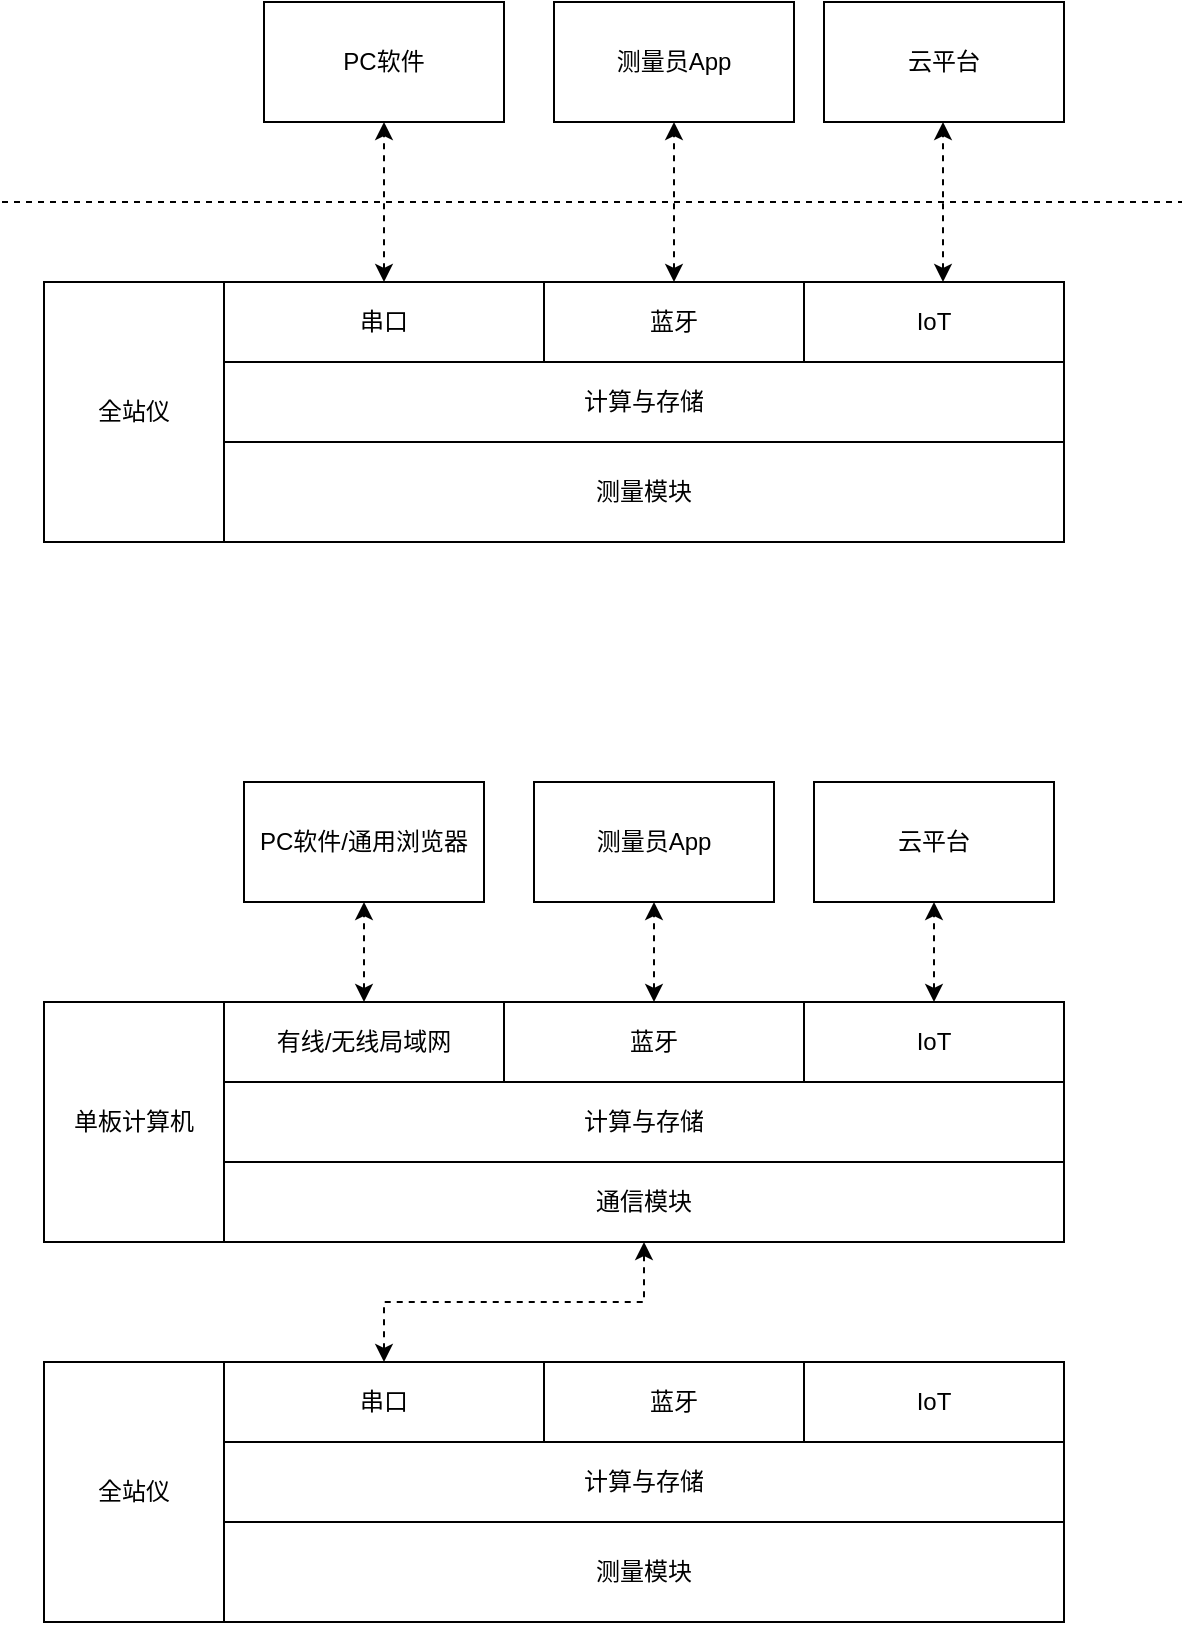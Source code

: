 <mxfile version="14.5.10" type="github">
  <diagram id="sQkdli30m8NRGwkvhZA2" name="Page-1">
    <mxGraphModel dx="762" dy="485" grid="1" gridSize="10" guides="1" tooltips="1" connect="1" arrows="1" fold="1" page="1" pageScale="1" pageWidth="827" pageHeight="1169" math="0" shadow="0">
      <root>
        <mxCell id="0" />
        <mxCell id="1" parent="0" />
        <mxCell id="6m5tojyaJkBsCokPBMDN-2" value="测量模块" style="rounded=0;whiteSpace=wrap;html=1;" vertex="1" parent="1">
          <mxGeometry x="230" y="380" width="420" height="50" as="geometry" />
        </mxCell>
        <mxCell id="6m5tojyaJkBsCokPBMDN-3" value="计算与存储" style="rounded=0;whiteSpace=wrap;html=1;" vertex="1" parent="1">
          <mxGeometry x="230" y="340" width="420" height="40" as="geometry" />
        </mxCell>
        <mxCell id="6m5tojyaJkBsCokPBMDN-4" value="&lt;div&gt;串口&lt;/div&gt;" style="rounded=0;whiteSpace=wrap;html=1;" vertex="1" parent="1">
          <mxGeometry x="230" y="300" width="160" height="40" as="geometry" />
        </mxCell>
        <mxCell id="6m5tojyaJkBsCokPBMDN-5" value="蓝牙" style="rounded=0;whiteSpace=wrap;html=1;" vertex="1" parent="1">
          <mxGeometry x="390" y="300" width="130" height="40" as="geometry" />
        </mxCell>
        <mxCell id="6m5tojyaJkBsCokPBMDN-6" value="全站仪" style="rounded=0;whiteSpace=wrap;html=1;" vertex="1" parent="1">
          <mxGeometry x="140" y="300" width="90" height="130" as="geometry" />
        </mxCell>
        <mxCell id="6m5tojyaJkBsCokPBMDN-7" value="&lt;div&gt;测量员App&lt;/div&gt;" style="rounded=0;whiteSpace=wrap;html=1;" vertex="1" parent="1">
          <mxGeometry x="395" y="160" width="120" height="60" as="geometry" />
        </mxCell>
        <mxCell id="6m5tojyaJkBsCokPBMDN-8" value="PC软件" style="rounded=0;whiteSpace=wrap;html=1;" vertex="1" parent="1">
          <mxGeometry x="250" y="160" width="120" height="60" as="geometry" />
        </mxCell>
        <mxCell id="6m5tojyaJkBsCokPBMDN-9" value="" style="endArrow=classic;startArrow=classic;html=1;entryX=0.5;entryY=1;entryDx=0;entryDy=0;exitX=0.5;exitY=0;exitDx=0;exitDy=0;dashed=1;" edge="1" parent="1" source="6m5tojyaJkBsCokPBMDN-4" target="6m5tojyaJkBsCokPBMDN-8">
          <mxGeometry width="50" height="50" relative="1" as="geometry">
            <mxPoint x="290" y="280" as="sourcePoint" />
            <mxPoint x="340" y="230" as="targetPoint" />
          </mxGeometry>
        </mxCell>
        <mxCell id="6m5tojyaJkBsCokPBMDN-10" value="" style="endArrow=classic;startArrow=classic;html=1;entryX=0.5;entryY=1;entryDx=0;entryDy=0;exitX=0.5;exitY=0;exitDx=0;exitDy=0;dashed=1;" edge="1" parent="1" source="6m5tojyaJkBsCokPBMDN-5" target="6m5tojyaJkBsCokPBMDN-7">
          <mxGeometry width="50" height="50" relative="1" as="geometry">
            <mxPoint x="580" y="290" as="sourcePoint" />
            <mxPoint x="630" y="240" as="targetPoint" />
          </mxGeometry>
        </mxCell>
        <mxCell id="6m5tojyaJkBsCokPBMDN-11" value="" style="endArrow=none;html=1;dashed=1;" edge="1" parent="1">
          <mxGeometry width="50" height="50" relative="1" as="geometry">
            <mxPoint x="119" y="260" as="sourcePoint" />
            <mxPoint x="709" y="260" as="targetPoint" />
          </mxGeometry>
        </mxCell>
        <mxCell id="6m5tojyaJkBsCokPBMDN-12" value="IoT" style="rounded=0;whiteSpace=wrap;html=1;" vertex="1" parent="1">
          <mxGeometry x="520" y="300" width="130" height="40" as="geometry" />
        </mxCell>
        <mxCell id="6m5tojyaJkBsCokPBMDN-13" value="云平台" style="rounded=0;whiteSpace=wrap;html=1;" vertex="1" parent="1">
          <mxGeometry x="530" y="160" width="120" height="60" as="geometry" />
        </mxCell>
        <mxCell id="6m5tojyaJkBsCokPBMDN-14" value="" style="endArrow=classic;startArrow=classic;html=1;entryX=0.5;entryY=1;entryDx=0;entryDy=0;exitX=0.5;exitY=0;exitDx=0;exitDy=0;dashed=1;" edge="1" parent="1">
          <mxGeometry width="50" height="50" relative="1" as="geometry">
            <mxPoint x="589.5" y="300" as="sourcePoint" />
            <mxPoint x="589.5" y="220" as="targetPoint" />
          </mxGeometry>
        </mxCell>
        <mxCell id="6m5tojyaJkBsCokPBMDN-15" value="测量模块" style="rounded=0;whiteSpace=wrap;html=1;" vertex="1" parent="1">
          <mxGeometry x="230" y="920" width="420" height="50" as="geometry" />
        </mxCell>
        <mxCell id="6m5tojyaJkBsCokPBMDN-16" value="计算与存储" style="rounded=0;whiteSpace=wrap;html=1;" vertex="1" parent="1">
          <mxGeometry x="230" y="880" width="420" height="40" as="geometry" />
        </mxCell>
        <mxCell id="6m5tojyaJkBsCokPBMDN-28" style="edgeStyle=orthogonalEdgeStyle;rounded=0;orthogonalLoop=1;jettySize=auto;html=1;entryX=0.5;entryY=1;entryDx=0;entryDy=0;dashed=1;startArrow=classic;startFill=1;" edge="1" parent="1" source="6m5tojyaJkBsCokPBMDN-17" target="6m5tojyaJkBsCokPBMDN-21">
          <mxGeometry relative="1" as="geometry" />
        </mxCell>
        <mxCell id="6m5tojyaJkBsCokPBMDN-17" value="&lt;div&gt;串口&lt;/div&gt;" style="rounded=0;whiteSpace=wrap;html=1;" vertex="1" parent="1">
          <mxGeometry x="230" y="840" width="160" height="40" as="geometry" />
        </mxCell>
        <mxCell id="6m5tojyaJkBsCokPBMDN-18" value="蓝牙" style="rounded=0;whiteSpace=wrap;html=1;" vertex="1" parent="1">
          <mxGeometry x="390" y="840" width="130" height="40" as="geometry" />
        </mxCell>
        <mxCell id="6m5tojyaJkBsCokPBMDN-19" value="全站仪" style="rounded=0;whiteSpace=wrap;html=1;" vertex="1" parent="1">
          <mxGeometry x="140" y="840" width="90" height="130" as="geometry" />
        </mxCell>
        <mxCell id="6m5tojyaJkBsCokPBMDN-20" value="IoT" style="rounded=0;whiteSpace=wrap;html=1;" vertex="1" parent="1">
          <mxGeometry x="520" y="840" width="130" height="40" as="geometry" />
        </mxCell>
        <mxCell id="6m5tojyaJkBsCokPBMDN-21" value="通信模块" style="rounded=0;whiteSpace=wrap;html=1;" vertex="1" parent="1">
          <mxGeometry x="230" y="740" width="420" height="40" as="geometry" />
        </mxCell>
        <mxCell id="6m5tojyaJkBsCokPBMDN-23" value="计算与存储" style="rounded=0;whiteSpace=wrap;html=1;" vertex="1" parent="1">
          <mxGeometry x="230" y="700" width="420" height="40" as="geometry" />
        </mxCell>
        <mxCell id="6m5tojyaJkBsCokPBMDN-33" value="" style="edgeStyle=orthogonalEdgeStyle;rounded=0;orthogonalLoop=1;jettySize=auto;html=1;dashed=1;startArrow=classic;startFill=1;" edge="1" parent="1" source="6m5tojyaJkBsCokPBMDN-24" target="6m5tojyaJkBsCokPBMDN-29">
          <mxGeometry relative="1" as="geometry" />
        </mxCell>
        <mxCell id="6m5tojyaJkBsCokPBMDN-24" value="蓝牙" style="rounded=0;whiteSpace=wrap;html=1;" vertex="1" parent="1">
          <mxGeometry x="370" y="660" width="150" height="40" as="geometry" />
        </mxCell>
        <mxCell id="6m5tojyaJkBsCokPBMDN-34" value="" style="edgeStyle=orthogonalEdgeStyle;rounded=0;orthogonalLoop=1;jettySize=auto;html=1;dashed=1;startArrow=classic;startFill=1;" edge="1" parent="1" source="6m5tojyaJkBsCokPBMDN-25" target="6m5tojyaJkBsCokPBMDN-31">
          <mxGeometry relative="1" as="geometry" />
        </mxCell>
        <mxCell id="6m5tojyaJkBsCokPBMDN-25" value="IoT" style="rounded=0;whiteSpace=wrap;html=1;" vertex="1" parent="1">
          <mxGeometry x="520" y="660" width="130" height="40" as="geometry" />
        </mxCell>
        <mxCell id="6m5tojyaJkBsCokPBMDN-32" value="" style="edgeStyle=orthogonalEdgeStyle;rounded=0;orthogonalLoop=1;jettySize=auto;html=1;dashed=1;startArrow=classic;startFill=1;" edge="1" parent="1" source="6m5tojyaJkBsCokPBMDN-26" target="6m5tojyaJkBsCokPBMDN-30">
          <mxGeometry relative="1" as="geometry" />
        </mxCell>
        <mxCell id="6m5tojyaJkBsCokPBMDN-26" value="有线/无线局域网" style="rounded=0;whiteSpace=wrap;html=1;" vertex="1" parent="1">
          <mxGeometry x="230" y="660" width="140" height="40" as="geometry" />
        </mxCell>
        <mxCell id="6m5tojyaJkBsCokPBMDN-27" value="单板计算机" style="rounded=0;whiteSpace=wrap;html=1;" vertex="1" parent="1">
          <mxGeometry x="140" y="660" width="90" height="120" as="geometry" />
        </mxCell>
        <mxCell id="6m5tojyaJkBsCokPBMDN-29" value="&lt;div&gt;测量员App&lt;/div&gt;" style="rounded=0;whiteSpace=wrap;html=1;" vertex="1" parent="1">
          <mxGeometry x="385" y="550" width="120" height="60" as="geometry" />
        </mxCell>
        <mxCell id="6m5tojyaJkBsCokPBMDN-30" value="PC软件/通用浏览器" style="rounded=0;whiteSpace=wrap;html=1;" vertex="1" parent="1">
          <mxGeometry x="240" y="550" width="120" height="60" as="geometry" />
        </mxCell>
        <mxCell id="6m5tojyaJkBsCokPBMDN-31" value="云平台" style="rounded=0;whiteSpace=wrap;html=1;" vertex="1" parent="1">
          <mxGeometry x="525" y="550" width="120" height="60" as="geometry" />
        </mxCell>
      </root>
    </mxGraphModel>
  </diagram>
</mxfile>
